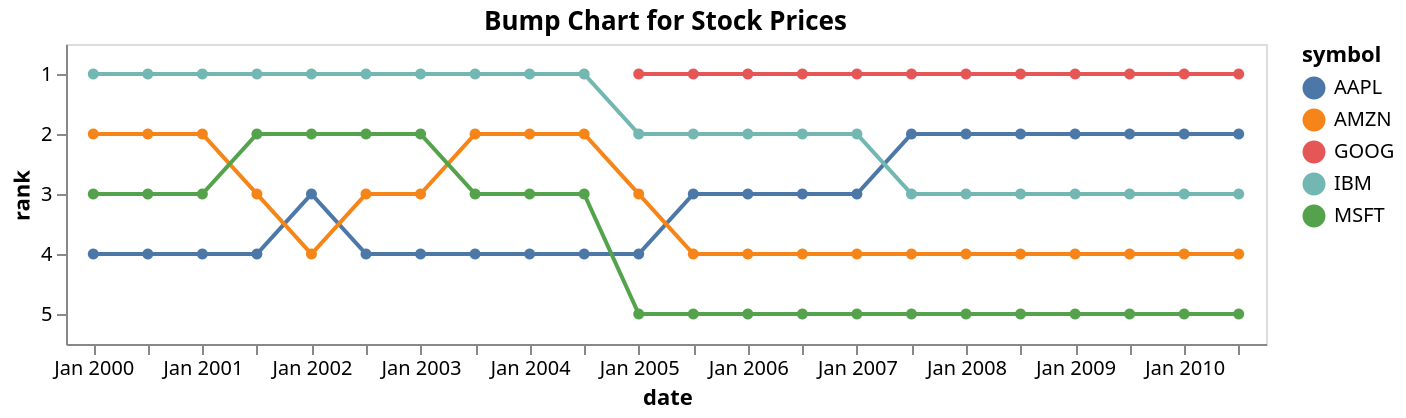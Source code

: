 {
    "$schema": "https://vega.github.io/schema/vega/v5.json",
    "background": "white",
    "padding": 5,
    "width": 600,
    "height": 150,
    "title": {"text": "Bump Chart for Stock Prices", "frame": "group"},
    "style": "cell",
    "data": [
      {
        "name": "data-2d67bb8c5bca6bb3fa2f4195a4c04169",
        "values": [
          {"date": "2000-01-31T00:00:00", "symbol": "AAPL", "price": 25.94},
          {"date": "2000-01-31T00:00:00", "symbol": "AMZN", "price": 64.56},
          {"date": "2000-01-31T00:00:00", "symbol": "IBM", "price": 100.52},
          {"date": "2000-01-31T00:00:00", "symbol": "MSFT", "price": 39.81},
          {
            "date": "2000-07-31T00:00:00",
            "symbol": "AAPL",
            "price": 27.703333333333333
          },
          {
            "date": "2000-07-31T00:00:00",
            "symbol": "AMZN",
            "price": 50.96666666666667
          },
          {"date": "2000-07-31T00:00:00", "symbol": "IBM", "price": 98.925},
          {
            "date": "2000-07-31T00:00:00",
            "symbol": "MSFT",
            "price": 32.38833333333333
          },
          {
            "date": "2001-01-31T00:00:00",
            "symbol": "AAPL",
            "price": 13.271666666666667
          },
          {"date": "2001-01-31T00:00:00", "symbol": "AMZN", "price": 29.02},
          {
            "date": "2001-01-31T00:00:00",
            "symbol": "IBM",
            "price": 94.94333333333333
          },
          {
            "date": "2001-01-31T00:00:00",
            "symbol": "MSFT",
            "price": 24.463333333333335
          },
          {
            "date": "2001-07-31T00:00:00",
            "symbol": "AAPL",
            "price": 10.648333333333333
          },
          {"date": "2001-07-31T00:00:00", "symbol": "AMZN", "price": 13.255},
          {
            "date": "2001-07-31T00:00:00",
            "symbol": "IBM",
            "price": 96.39166666666667
          },
          {
            "date": "2001-07-31T00:00:00",
            "symbol": "MSFT",
            "price": 26.429999999999996
          },
          {
            "date": "2002-01-31T00:00:00",
            "symbol": "AAPL",
            "price": 9.961666666666666
          },
          {
            "date": "2002-01-31T00:00:00",
            "symbol": "AMZN",
            "price": 9.703333333333333
          },
          {
            "date": "2002-01-31T00:00:00",
            "symbol": "IBM",
            "price": 97.00833333333333
          },
          {
            "date": "2002-01-31T00:00:00",
            "symbol": "MSFT",
            "price": 24.445000000000004
          },
          {"date": "2002-07-31T00:00:00", "symbol": "AAPL", "price": 10.495},
          {
            "date": "2002-07-31T00:00:00",
            "symbol": "AMZN",
            "price": 15.670000000000002
          },
          {
            "date": "2002-07-31T00:00:00",
            "symbol": "IBM",
            "price": 76.82166666666667
          },
          {"date": "2002-07-31T00:00:00", "symbol": "MSFT", "price": 22},
          {
            "date": "2003-01-31T00:00:00",
            "symbol": "AAPL",
            "price": 7.458333333333333
          },
          {
            "date": "2003-01-31T00:00:00",
            "symbol": "AMZN",
            "price": 19.05333333333333
          },
          {
            "date": "2003-01-31T00:00:00",
            "symbol": "IBM",
            "price": 69.04166666666667
          },
          {
            "date": "2003-01-31T00:00:00",
            "symbol": "MSFT",
            "price": 20.551666666666666
          },
          {
            "date": "2003-07-31T00:00:00",
            "symbol": "AAPL",
            "price": 8.456666666666667
          },
          {
            "date": "2003-07-31T00:00:00",
            "symbol": "AMZN",
            "price": 31.763333333333335
          },
          {
            "date": "2003-07-31T00:00:00",
            "symbol": "IBM",
            "price": 75.05833333333334
          },
          {"date": "2003-07-31T00:00:00", "symbol": "MSFT", "price": 20.425},
          {
            "date": "2004-01-31T00:00:00",
            "symbol": "AAPL",
            "price": 10.921666666666667
          },
          {
            "date": "2004-01-31T00:00:00",
            "symbol": "AMZN",
            "price": 51.028333333333336
          },
          {
            "date": "2004-01-31T00:00:00",
            "symbol": "IBM",
            "price": 82.86333333333333
          },
          {
            "date": "2004-01-31T00:00:00",
            "symbol": "MSFT",
            "price": 22.006666666666664
          },
          {"date": "2004-07-31T00:00:00", "symbol": "AAPL", "price": 14.14},
          {"date": "2004-07-31T00:00:00", "symbol": "AMZN", "price": 45.285},
          {
            "date": "2004-07-31T00:00:00",
            "symbol": "IBM",
            "price": 82.85333333333334
          },
          {"date": "2004-07-31T00:00:00", "symbol": "MSFT", "price": 22.005},
          {
            "date": "2005-01-31T00:00:00",
            "symbol": "AAPL",
            "price": 27.834999999999997
          },
          {
            "date": "2005-01-31T00:00:00",
            "symbol": "AMZN",
            "price": 40.053333333333335
          },
          {"date": "2005-01-31T00:00:00", "symbol": "GOOG", "price": 165.5},
          {"date": "2005-01-31T00:00:00", "symbol": "IBM", "price": 84.14},
          {"date": "2005-01-31T00:00:00", "symbol": "MSFT", "price": 23.58},
          {
            "date": "2005-07-31T00:00:00",
            "symbol": "AAPL",
            "price": 40.30166666666667
          },
          {
            "date": "2005-07-31T00:00:00",
            "symbol": "AMZN",
            "price": 35.92666666666667
          },
          {
            "date": "2005-07-31T00:00:00",
            "symbol": "GOOG",
            "price": 241.27999999999997
          },
          {
            "date": "2005-07-31T00:00:00",
            "symbol": "IBM",
            "price": 76.30833333333334
          },
          {
            "date": "2005-07-31T00:00:00",
            "symbol": "MSFT",
            "price": 23.176666666666666
          },
          {
            "date": "2006-01-31T00:00:00",
            "symbol": "AAPL",
            "price": 62.218333333333334
          },
          {"date": "2006-01-31T00:00:00", "symbol": "AMZN", "price": 44.715},
          {
            "date": "2006-01-31T00:00:00",
            "symbol": "GOOG",
            "price": 371.1716666666667
          },
          {
            "date": "2006-01-31T00:00:00",
            "symbol": "IBM",
            "price": 76.93666666666667
          },
          {
            "date": "2006-01-31T00:00:00",
            "symbol": "MSFT",
            "price": 24.853333333333335
          },
          {
            "date": "2006-07-31T00:00:00",
            "symbol": "AAPL",
            "price": 64.43333333333334
          },
          {
            "date": "2006-07-31T00:00:00",
            "symbol": "AMZN",
            "price": 34.89333333333334
          },
          {"date": "2006-07-31T00:00:00", "symbol": "GOOG", "price": 391.385},
          {
            "date": "2006-07-31T00:00:00",
            "symbol": "IBM",
            "price": 74.86666666666667
          },
          {
            "date": "2006-07-31T00:00:00",
            "symbol": "MSFT",
            "price": 23.066666666666666
          },
          {
            "date": "2007-01-31T00:00:00",
            "symbol": "AAPL",
            "price": 81.35666666666667
          },
          {
            "date": "2007-01-31T00:00:00",
            "symbol": "AMZN",
            "price": 36.41833333333333
          },
          {
            "date": "2007-01-31T00:00:00",
            "symbol": "GOOG",
            "price": 450.6016666666667
          },
          {
            "date": "2007-01-31T00:00:00",
            "symbol": "IBM",
            "price": 85.55166666666668
          },
          {
            "date": "2007-01-31T00:00:00",
            "symbol": "MSFT",
            "price": 26.938333333333333
          },
          {
            "date": "2007-07-31T00:00:00",
            "symbol": "AAPL",
            "price": 108.71833333333332
          },
          {
            "date": "2007-07-31T00:00:00",
            "symbol": "AMZN",
            "price": 59.39166666666667
          },
          {
            "date": "2007-07-31T00:00:00",
            "symbol": "GOOG",
            "price": 484.9333333333334
          },
          {
            "date": "2007-07-31T00:00:00",
            "symbol": "IBM",
            "price": 96.96499999999999
          },
          {"date": "2007-07-31T00:00:00", "symbol": "MSFT", "price": 27.64},
          {"date": "2008-01-31T00:00:00", "symbol": "AAPL", "price": 166.26},
          {"date": "2008-01-31T00:00:00", "symbol": "AMZN", "price": 87.185},
          {
            "date": "2008-01-31T00:00:00",
            "symbol": "GOOG",
            "price": 623.0500000000001
          },
          {
            "date": "2008-01-31T00:00:00",
            "symbol": "IBM",
            "price": 107.08166666666666
          },
          {
            "date": "2008-01-31T00:00:00",
            "symbol": "MSFT",
            "price": 31.271666666666665
          },
          {
            "date": "2008-07-31T00:00:00",
            "symbol": "AAPL",
            "price": 159.60166666666666
          },
          {
            "date": "2008-07-31T00:00:00",
            "symbol": "AMZN",
            "price": 74.28166666666667
          },
          {
            "date": "2008-07-31T00:00:00",
            "symbol": "GOOG",
            "price": 511.98499999999996
          },
          {
            "date": "2008-07-31T00:00:00",
            "symbol": "IBM",
            "price": 116.70333333333333
          },
          {"date": "2008-07-31T00:00:00", "symbol": "MSFT", "price": 26.515},
          {
            "date": "2009-01-31T00:00:00",
            "symbol": "AAPL",
            "price": 109.82166666666666
          },
          {
            "date": "2009-01-31T00:00:00",
            "symbol": "AMZN",
            "price": 60.60166666666667
          },
          {"date": "2009-01-31T00:00:00", "symbol": "GOOG", "price": 360.385},
          {
            "date": "2009-01-31T00:00:00",
            "symbol": "IBM",
            "price": 95.53166666666668
          },
          {"date": "2009-01-31T00:00:00", "symbol": "MSFT", "price": 21.485},
          {
            "date": "2009-07-31T00:00:00",
            "symbol": "AAPL",
            "price": 126.98166666666667
          },
          {
            "date": "2009-07-31T00:00:00",
            "symbol": "AMZN",
            "price": 77.69333333333333
          },
          {
            "date": "2009-07-31T00:00:00",
            "symbol": "GOOG",
            "price": 393.9816666666666
          },
          {
            "date": "2009-07-31T00:00:00",
            "symbol": "IBM",
            "price": 101.81666666666666
          },
          {
            "date": "2009-07-31T00:00:00",
            "symbol": "MSFT",
            "price": 20.138333333333332
          },
          {
            "date": "2010-01-31T00:00:00",
            "symbol": "AAPL",
            "price": 190.79333333333332
          },
          {
            "date": "2010-01-31T00:00:00",
            "symbol": "AMZN",
            "price": 114.86666666666667
          },
          {
            "date": "2010-01-31T00:00:00",
            "symbol": "GOOG",
            "price": 537.7600000000001
          },
          {"date": "2010-01-31T00:00:00", "symbol": "IBM", "price": 122.175},
          {"date": "2010-01-31T00:00:00", "symbol": "MSFT", "price": 27.51},
          {"date": "2010-07-31T00:00:00", "symbol": "AAPL", "price": 213.82},
          {"date": "2010-07-31T00:00:00", "symbol": "AMZN", "price": 123.61},
          {"date": "2010-07-31T00:00:00", "symbol": "GOOG", "price": 543.495},
          {
            "date": "2010-07-31T00:00:00",
            "symbol": "IBM",
            "price": 126.35499999999999
          },
          {"date": "2010-07-31T00:00:00", "symbol": "MSFT", "price": 28.735}
        ]
      },
      {
        "name": "data_0",
        "source": "data-2d67bb8c5bca6bb3fa2f4195a4c04169",
        "transform": [
          {"type": "formula", "expr": "toDate(datum[\"date\"])", "as": "date"},
          {
            "type": "window",
            "params": [null],
            "as": ["rank"],
            "ops": ["rank"],
            "fields": [""],
            "sort": {"field": ["price"], "order": ["descending"]},
            "groupby": ["date"]
          },
          {
            "field": "date",
            "type": "timeunit",
            "units": ["year", "month"],
            "as": ["yearmonth_date", "yearmonth_date_end"]
          }
        ]
      }
    ],
    "marks": [
      {
        "name": "layer_0_pathgroup",
        "type": "group",
        "from": {
          "facet": {
            "name": "faceted_path_layer_0_main",
            "data": "data_0",
            "groupby": ["symbol"]
          }
        },
        "encode": {
          "update": {
            "width": {"field": {"group": "width"}},
            "height": {"field": {"group": "height"}}
          }
        },
        "marks": [
          {
            "name": "layer_0_marks",
            "type": "line",
            "style": ["line"],
            "sort": {"field": "datum[\"yearmonth_date\"]"},
            "from": {"data": "faceted_path_layer_0_main"},
            "encode": {
              "update": {
                "stroke": {"scale": "color", "field": "symbol"},
                "description": {
                  "signal": "\"date: \" + (timeFormat(datum[\"yearmonth_date\"], timeUnitSpecifier([\"year\",\"month\"], {\"year-month\":\"%b %Y \",\"year-month-date\":\"%b %d, %Y \"}))) + \"; rank: \" + (isValid(datum[\"rank\"]) ? datum[\"rank\"] : \"\"+datum[\"rank\"]) + \"; symbol: \" + (isValid(datum[\"symbol\"]) ? datum[\"symbol\"] : \"\"+datum[\"symbol\"])"
                },
                "x": {"scale": "x", "field": "yearmonth_date"},
                "y": {"scale": "y", "field": "rank"}
              }
            }
          }
        ]
      },
      {
        "name": "layer_1_marks",
        "type": "symbol",
        "style": ["point"],
        "from": {"data": "data_0"},
        "encode": {
          "update": {
            "opacity": {"value": 1},
            "fill": {"scale": "color", "field": "symbol"},
            "ariaRoleDescription": {"value": "point"},
            "description": {
              "signal": "\"date: \" + (timeFormat(datum[\"yearmonth_date\"], timeUnitSpecifier([\"year\",\"month\"], {\"year-month\":\"%b %Y \",\"year-month-date\":\"%b %d, %Y \"}))) + \"; rank: \" + (isValid(datum[\"rank\"]) ? datum[\"rank\"] : \"\"+datum[\"rank\"]) + \"; symbol: \" + (isValid(datum[\"symbol\"]) ? datum[\"symbol\"] : \"\"+datum[\"symbol\"])"
            },
            "x": {"scale": "x", "field": "yearmonth_date"},
            "y": {"scale": "y", "field": "rank"}
          }
        }
      }
    ],
    "scales": [
      {
        "name": "x",
        "type": "point",
        "domain": {"data": "data_0", "field": "yearmonth_date", "sort": true},
        "range": [0, {"signal": "width"}],
        "padding": 0.5
      },
      {
        "name": "y",
        "type": "point",
        "domain": {"data": "data_0", "field": "rank", "sort": true},
        "range": [0, {"signal": "height"}],
        "padding": 0.5
      },
      {
        "name": "color",
        "type": "ordinal",
        "domain": {"data": "data_0", "field": "symbol", "sort": true},
        "range": "category"
      }
    ],
    "axes": [
      {
        "scale": "x",
        "orient": "bottom",
        "grid": false,
        "title": "date",
        "format": {
          "signal": "timeUnitSpecifier([\"year\",\"month\"], {\"year-month\":\"%b %Y \",\"year-month-date\":\"%b %d, %Y \"})"
        },
        "formatType": "time",
        "labelOverlap": true,
        "tickMinStep": {
          "signal": "datetime(2001, 1, 1, 0, 0, 0, 0) - datetime(2001, 0, 1, 0, 0, 0, 0)"
        },
        "zindex": 0
      },
      {
        "scale": "y",
        "orient": "left",
        "grid": false,
        "title": "rank",
        "zindex": 0
      }
    ],
    "legends": [
      {
        "stroke": "color",
        "symbolType": "circle",
        "title": "symbol",
        "fill": "color",
        "encode": {"symbols": {"update": {"opacity": {"value": 1}}}}
      }
    ]
  }